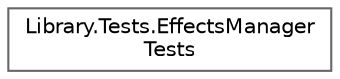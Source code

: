 digraph "Graphical Class Hierarchy"
{
 // INTERACTIVE_SVG=YES
 // LATEX_PDF_SIZE
  bgcolor="transparent";
  edge [fontname=Helvetica,fontsize=10,labelfontname=Helvetica,labelfontsize=10];
  node [fontname=Helvetica,fontsize=10,shape=box,height=0.2,width=0.4];
  rankdir="LR";
  Node0 [id="Node000000",label="Library.Tests.EffectsManager\lTests",height=0.2,width=0.4,color="grey40", fillcolor="white", style="filled",URL="$classLibrary_1_1Tests_1_1EffectsManagerTests.html",tooltip=" "];
}
